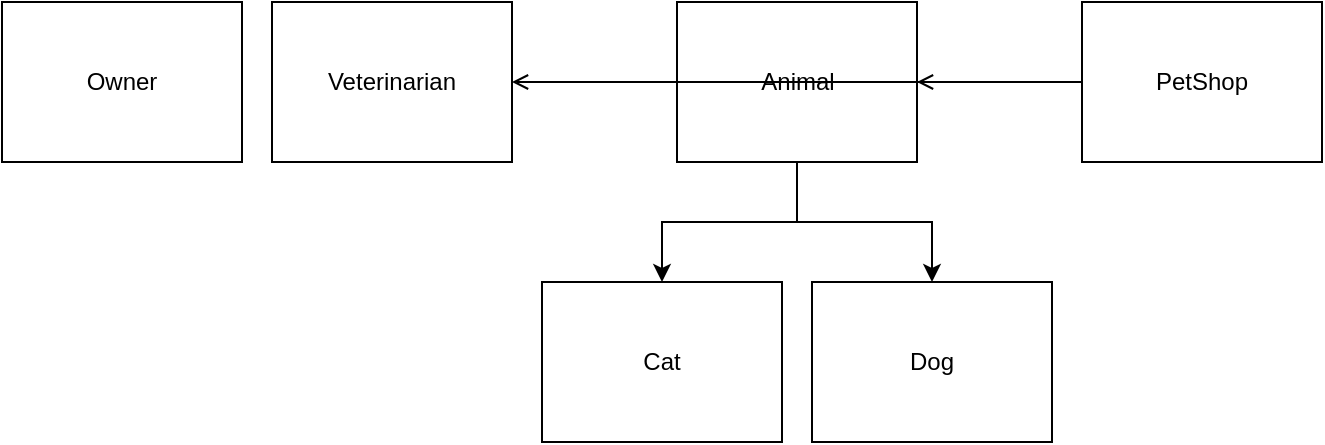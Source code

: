 <mxfile version="21.6.5" type="device">
  <diagram name="Page-1" id="4381041936">
    <mxGraphModel dx="2037" dy="830" grid="1" gridSize="10" guides="1" toolTips="1" connect="1" arrows="1" fold="1" page="1" pageScale="1" pageWidth="850" pageHeight="1100" math="0" shadow="0">
      <root>
        <mxCell id="0" />
        <mxCell id="1" parent="0" />
        <mxCell id="4381042944" value="Owner" style="whiteSpace=wrap;rounded=0;dashed=0;" vertex="1" parent="1">
  <mxGeometry x="95.0" y="10.0" width="120" height="80" as="geometry" />
</mxCell>
        <mxCell id="4381675024" value="Veterinarian" style="whiteSpace=wrap;rounded=0;dashed=0;" vertex="1" parent="1">
  <mxGeometry x="230.0" y="10.0" width="120" height="80" as="geometry" />
</mxCell>
        <mxCell id="4381676304" value="Animal" style="whiteSpace=wrap;rounded=0;dashed=0;" vertex="1" parent="1">
  <mxGeometry x="432.5" y="10.0" width="120" height="80" as="geometry" />
</mxCell>
        <mxCell id="4381677264" value="Dog" style="whiteSpace=wrap;rounded=0;dashed=0;" vertex="1" parent="1">
  <mxGeometry x="500.0" y="150.0" width="120" height="80" as="geometry" />
</mxCell>
        <mxCell id="4381677584" value="PetShop" style="whiteSpace=wrap;rounded=0;dashed=0;" vertex="1" parent="1">
  <mxGeometry x="635.0" y="10.0" width="120" height="80" as="geometry" />
</mxCell>
        <mxCell id="4381677904" value="Cat" style="whiteSpace=wrap;rounded=0;dashed=0;" vertex="1" parent="1">
  <mxGeometry x="365.0" y="150.0" width="120" height="80" as="geometry" />
</mxCell>
        <mxCell id="4381043952" style="edgeStyle=orthogonalEdgeStyle;orthogonalLoop=1;rounded=0;jettySize=auto;endArrow=open;" edge="1" parent="1" source="4381677584" target="4381676304">
  <mxGeometry relative="1" as="geometry" />
</mxCell>
        <mxCell id="4381678224" style="edgeStyle=orthogonalEdgeStyle;orthogonalLoop=1;rounded=0;jettySize=auto;endArrow=open;" edge="1" parent="1" source="4381677584" target="4381675024">
  <mxGeometry relative="1" as="geometry" />
</mxCell>
        <mxCell id="4381679504" style="edgeStyle=orthogonalEdgeStyle;orthogonalLoop=1;rounded=0;jettySize=auto;entryX=0.5;entryY=0;exitX=0.5;exitY=1;" edge="1" parent="1" source="4381676304" target="4381677904">
  <mxGeometry relative="1" as="geometry" />
</mxCell>
        <mxCell id="4381680144" style="edgeStyle=orthogonalEdgeStyle;orthogonalLoop=1;rounded=0;jettySize=auto;entryX=0.5;entryY=0;exitX=0.5;exitY=1;" edge="1" parent="1" source="4381676304" target="4381677264">
  <mxGeometry relative="1" as="geometry" />
</mxCell>
      </root>
    </mxGraphModel>
  </diagram>
</mxfile>